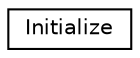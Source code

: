 digraph "Graphical Class Hierarchy"
{
  edge [fontname="Helvetica",fontsize="10",labelfontname="Helvetica",labelfontsize="10"];
  node [fontname="Helvetica",fontsize="10",shape=record];
  rankdir="LR";
  Node1 [label="Initialize",height=0.2,width=0.4,color="black", fillcolor="white", style="filled",URL="$classInitialize.html",tooltip="class for initializing boys,girl,couples and performing other allocations "];
}
